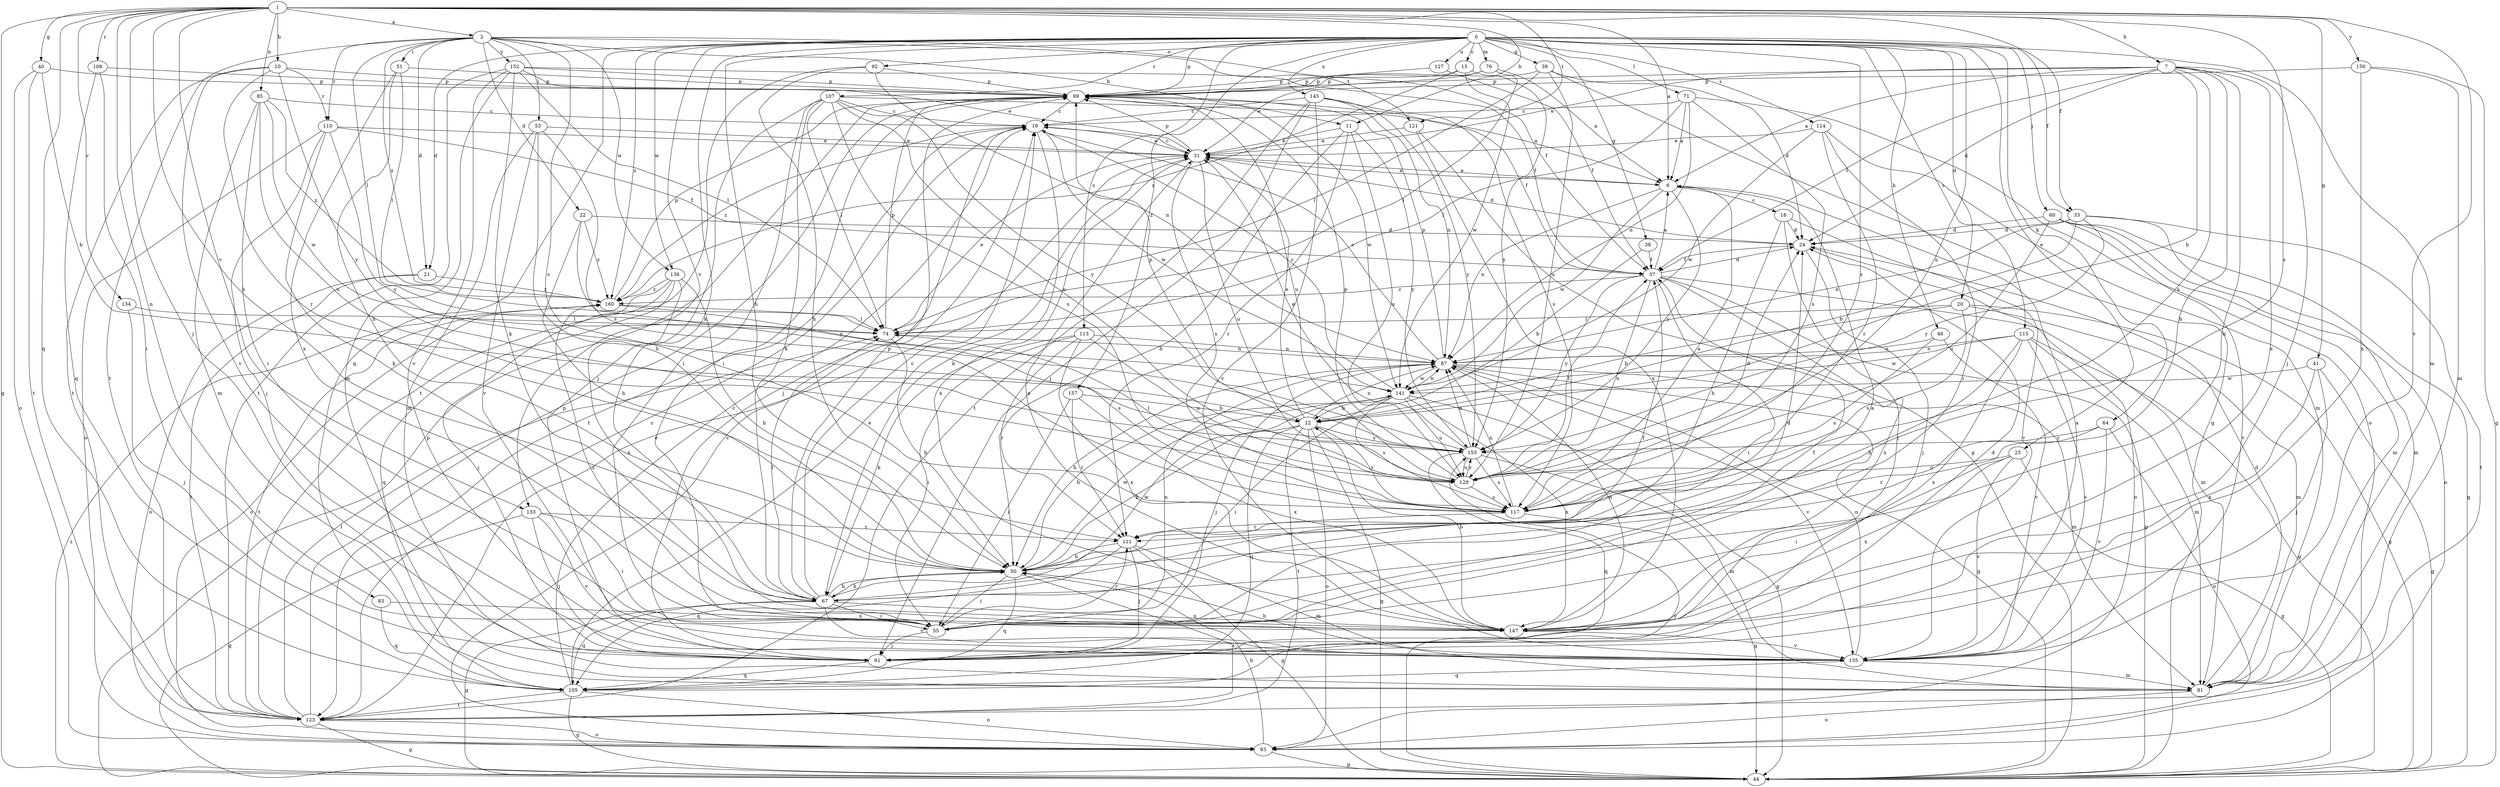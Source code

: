 strict digraph  {
0;
1;
2;
6;
7;
10;
11;
12;
15;
18;
19;
20;
21;
22;
24;
25;
31;
33;
37;
38;
39;
40;
41;
44;
46;
50;
51;
53;
55;
60;
61;
64;
67;
71;
74;
76;
81;
83;
85;
87;
92;
93;
99;
105;
107;
108;
110;
111;
113;
114;
115;
117;
121;
123;
127;
129;
133;
134;
135;
136;
141;
145;
147;
150;
152;
153;
157;
160;
0 -> 15  [label=c];
0 -> 20  [label=d];
0 -> 21  [label=d];
0 -> 25  [label=e];
0 -> 33  [label=f];
0 -> 38  [label=g];
0 -> 39  [label=g];
0 -> 46  [label=h];
0 -> 50  [label=h];
0 -> 60  [label=j];
0 -> 64  [label=k];
0 -> 67  [label=k];
0 -> 71  [label=l];
0 -> 76  [label=m];
0 -> 81  [label=m];
0 -> 92  [label=o];
0 -> 99  [label=p];
0 -> 105  [label=q];
0 -> 107  [label=r];
0 -> 113  [label=s];
0 -> 114  [label=s];
0 -> 115  [label=s];
0 -> 117  [label=s];
0 -> 127  [label=u];
0 -> 129  [label=u];
0 -> 133  [label=v];
0 -> 136  [label=w];
0 -> 145  [label=x];
0 -> 157  [label=z];
0 -> 160  [label=z];
1 -> 2  [label=a];
1 -> 6  [label=a];
1 -> 7  [label=b];
1 -> 10  [label=b];
1 -> 11  [label=b];
1 -> 33  [label=f];
1 -> 40  [label=g];
1 -> 41  [label=g];
1 -> 44  [label=g];
1 -> 50  [label=h];
1 -> 61  [label=j];
1 -> 83  [label=n];
1 -> 85  [label=n];
1 -> 105  [label=q];
1 -> 108  [label=r];
1 -> 117  [label=s];
1 -> 121  [label=t];
1 -> 133  [label=v];
1 -> 134  [label=v];
1 -> 135  [label=v];
1 -> 150  [label=y];
2 -> 11  [label=b];
2 -> 21  [label=d];
2 -> 22  [label=d];
2 -> 37  [label=f];
2 -> 51  [label=i];
2 -> 53  [label=i];
2 -> 74  [label=l];
2 -> 110  [label=r];
2 -> 117  [label=s];
2 -> 121  [label=t];
2 -> 123  [label=t];
2 -> 136  [label=w];
2 -> 152  [label=y];
2 -> 160  [label=z];
6 -> 18  [label=c];
6 -> 31  [label=e];
6 -> 87  [label=n];
6 -> 141  [label=w];
6 -> 153  [label=y];
7 -> 6  [label=a];
7 -> 12  [label=b];
7 -> 24  [label=d];
7 -> 31  [label=e];
7 -> 37  [label=f];
7 -> 50  [label=h];
7 -> 61  [label=j];
7 -> 67  [label=k];
7 -> 99  [label=p];
7 -> 117  [label=s];
7 -> 147  [label=x];
10 -> 99  [label=p];
10 -> 110  [label=r];
10 -> 111  [label=r];
10 -> 123  [label=t];
10 -> 135  [label=v];
10 -> 153  [label=y];
11 -> 31  [label=e];
11 -> 50  [label=h];
11 -> 111  [label=r];
11 -> 129  [label=u];
11 -> 153  [label=y];
12 -> 31  [label=e];
12 -> 44  [label=g];
12 -> 50  [label=h];
12 -> 87  [label=n];
12 -> 93  [label=o];
12 -> 99  [label=p];
12 -> 105  [label=q];
12 -> 117  [label=s];
12 -> 123  [label=t];
12 -> 153  [label=y];
15 -> 99  [label=p];
15 -> 141  [label=w];
15 -> 153  [label=y];
15 -> 160  [label=z];
18 -> 24  [label=d];
18 -> 50  [label=h];
18 -> 61  [label=j];
18 -> 135  [label=v];
19 -> 31  [label=e];
19 -> 61  [label=j];
19 -> 67  [label=k];
19 -> 123  [label=t];
19 -> 141  [label=w];
19 -> 160  [label=z];
20 -> 12  [label=b];
20 -> 44  [label=g];
20 -> 74  [label=l];
20 -> 81  [label=m];
20 -> 117  [label=s];
21 -> 93  [label=o];
21 -> 123  [label=t];
21 -> 160  [label=z];
22 -> 24  [label=d];
22 -> 50  [label=h];
22 -> 153  [label=y];
22 -> 160  [label=z];
24 -> 37  [label=f];
24 -> 61  [label=j];
24 -> 93  [label=o];
25 -> 44  [label=g];
25 -> 55  [label=i];
25 -> 129  [label=u];
25 -> 135  [label=v];
25 -> 147  [label=x];
31 -> 6  [label=a];
31 -> 19  [label=c];
31 -> 24  [label=d];
31 -> 99  [label=p];
31 -> 117  [label=s];
31 -> 129  [label=u];
31 -> 147  [label=x];
33 -> 12  [label=b];
33 -> 24  [label=d];
33 -> 81  [label=m];
33 -> 87  [label=n];
33 -> 123  [label=t];
33 -> 153  [label=y];
37 -> 6  [label=a];
37 -> 24  [label=d];
37 -> 44  [label=g];
37 -> 55  [label=i];
37 -> 81  [label=m];
37 -> 129  [label=u];
37 -> 147  [label=x];
37 -> 153  [label=y];
37 -> 160  [label=z];
38 -> 12  [label=b];
38 -> 37  [label=f];
39 -> 24  [label=d];
39 -> 44  [label=g];
39 -> 74  [label=l];
39 -> 99  [label=p];
39 -> 129  [label=u];
40 -> 12  [label=b];
40 -> 93  [label=o];
40 -> 99  [label=p];
40 -> 123  [label=t];
41 -> 44  [label=g];
41 -> 61  [label=j];
41 -> 141  [label=w];
41 -> 147  [label=x];
44 -> 99  [label=p];
44 -> 153  [label=y];
44 -> 160  [label=z];
46 -> 87  [label=n];
46 -> 117  [label=s];
46 -> 135  [label=v];
50 -> 55  [label=i];
50 -> 67  [label=k];
50 -> 105  [label=q];
50 -> 123  [label=t];
50 -> 141  [label=w];
51 -> 50  [label=h];
51 -> 74  [label=l];
51 -> 99  [label=p];
51 -> 147  [label=x];
53 -> 31  [label=e];
53 -> 50  [label=h];
53 -> 81  [label=m];
53 -> 117  [label=s];
53 -> 135  [label=v];
55 -> 6  [label=a];
55 -> 37  [label=f];
55 -> 61  [label=j];
55 -> 87  [label=n];
55 -> 111  [label=r];
60 -> 24  [label=d];
60 -> 44  [label=g];
60 -> 81  [label=m];
60 -> 93  [label=o];
60 -> 129  [label=u];
60 -> 135  [label=v];
61 -> 24  [label=d];
61 -> 105  [label=q];
64 -> 93  [label=o];
64 -> 111  [label=r];
64 -> 135  [label=v];
64 -> 153  [label=y];
67 -> 19  [label=c];
67 -> 24  [label=d];
67 -> 37  [label=f];
67 -> 44  [label=g];
67 -> 50  [label=h];
67 -> 55  [label=i];
67 -> 74  [label=l];
67 -> 99  [label=p];
67 -> 105  [label=q];
67 -> 135  [label=v];
67 -> 141  [label=w];
67 -> 147  [label=x];
71 -> 6  [label=a];
71 -> 19  [label=c];
71 -> 74  [label=l];
71 -> 87  [label=n];
71 -> 93  [label=o];
71 -> 117  [label=s];
74 -> 31  [label=e];
74 -> 50  [label=h];
74 -> 87  [label=n];
74 -> 99  [label=p];
76 -> 6  [label=a];
76 -> 31  [label=e];
76 -> 74  [label=l];
76 -> 99  [label=p];
81 -> 24  [label=d];
81 -> 93  [label=o];
83 -> 105  [label=q];
83 -> 147  [label=x];
85 -> 19  [label=c];
85 -> 55  [label=i];
85 -> 81  [label=m];
85 -> 129  [label=u];
85 -> 141  [label=w];
85 -> 160  [label=z];
87 -> 19  [label=c];
87 -> 44  [label=g];
87 -> 50  [label=h];
87 -> 61  [label=j];
87 -> 81  [label=m];
87 -> 99  [label=p];
87 -> 135  [label=v];
87 -> 141  [label=w];
92 -> 50  [label=h];
92 -> 87  [label=n];
92 -> 99  [label=p];
92 -> 123  [label=t];
93 -> 19  [label=c];
93 -> 44  [label=g];
93 -> 50  [label=h];
99 -> 19  [label=c];
99 -> 37  [label=f];
99 -> 55  [label=i];
99 -> 129  [label=u];
99 -> 141  [label=w];
105 -> 19  [label=c];
105 -> 31  [label=e];
105 -> 44  [label=g];
105 -> 93  [label=o];
105 -> 123  [label=t];
107 -> 6  [label=a];
107 -> 19  [label=c];
107 -> 55  [label=i];
107 -> 61  [label=j];
107 -> 67  [label=k];
107 -> 74  [label=l];
107 -> 117  [label=s];
107 -> 129  [label=u];
107 -> 153  [label=y];
108 -> 55  [label=i];
108 -> 99  [label=p];
108 -> 105  [label=q];
110 -> 31  [label=e];
110 -> 37  [label=f];
110 -> 61  [label=j];
110 -> 67  [label=k];
110 -> 93  [label=o];
110 -> 153  [label=y];
111 -> 44  [label=g];
111 -> 50  [label=h];
111 -> 61  [label=j];
111 -> 81  [label=m];
111 -> 105  [label=q];
113 -> 55  [label=i];
113 -> 67  [label=k];
113 -> 87  [label=n];
113 -> 111  [label=r];
113 -> 129  [label=u];
113 -> 147  [label=x];
114 -> 31  [label=e];
114 -> 55  [label=i];
114 -> 81  [label=m];
114 -> 111  [label=r];
114 -> 141  [label=w];
115 -> 44  [label=g];
115 -> 50  [label=h];
115 -> 81  [label=m];
115 -> 87  [label=n];
115 -> 135  [label=v];
115 -> 141  [label=w];
115 -> 147  [label=x];
117 -> 6  [label=a];
117 -> 44  [label=g];
117 -> 87  [label=n];
117 -> 111  [label=r];
121 -> 31  [label=e];
121 -> 44  [label=g];
121 -> 147  [label=x];
123 -> 19  [label=c];
123 -> 31  [label=e];
123 -> 44  [label=g];
123 -> 74  [label=l];
123 -> 93  [label=o];
123 -> 99  [label=p];
127 -> 37  [label=f];
127 -> 99  [label=p];
129 -> 24  [label=d];
129 -> 37  [label=f];
129 -> 74  [label=l];
129 -> 99  [label=p];
129 -> 117  [label=s];
129 -> 153  [label=y];
133 -> 44  [label=g];
133 -> 55  [label=i];
133 -> 61  [label=j];
133 -> 111  [label=r];
133 -> 135  [label=v];
134 -> 61  [label=j];
134 -> 74  [label=l];
135 -> 6  [label=a];
135 -> 50  [label=h];
135 -> 81  [label=m];
135 -> 87  [label=n];
135 -> 105  [label=q];
136 -> 50  [label=h];
136 -> 61  [label=j];
136 -> 93  [label=o];
136 -> 105  [label=q];
136 -> 147  [label=x];
136 -> 160  [label=z];
141 -> 12  [label=b];
141 -> 19  [label=c];
141 -> 44  [label=g];
141 -> 50  [label=h];
141 -> 55  [label=i];
141 -> 87  [label=n];
141 -> 117  [label=s];
141 -> 129  [label=u];
141 -> 147  [label=x];
145 -> 19  [label=c];
145 -> 61  [label=j];
145 -> 87  [label=n];
145 -> 117  [label=s];
145 -> 123  [label=t];
145 -> 135  [label=v];
145 -> 153  [label=y];
147 -> 12  [label=b];
147 -> 31  [label=e];
147 -> 87  [label=n];
147 -> 135  [label=v];
147 -> 160  [label=z];
150 -> 44  [label=g];
150 -> 81  [label=m];
150 -> 99  [label=p];
150 -> 147  [label=x];
152 -> 31  [label=e];
152 -> 37  [label=f];
152 -> 67  [label=k];
152 -> 74  [label=l];
152 -> 81  [label=m];
152 -> 99  [label=p];
152 -> 123  [label=t];
152 -> 135  [label=v];
153 -> 31  [label=e];
153 -> 81  [label=m];
153 -> 87  [label=n];
153 -> 105  [label=q];
153 -> 117  [label=s];
153 -> 129  [label=u];
157 -> 12  [label=b];
157 -> 55  [label=i];
157 -> 111  [label=r];
157 -> 147  [label=x];
160 -> 74  [label=l];
160 -> 99  [label=p];
160 -> 117  [label=s];
160 -> 123  [label=t];
}

